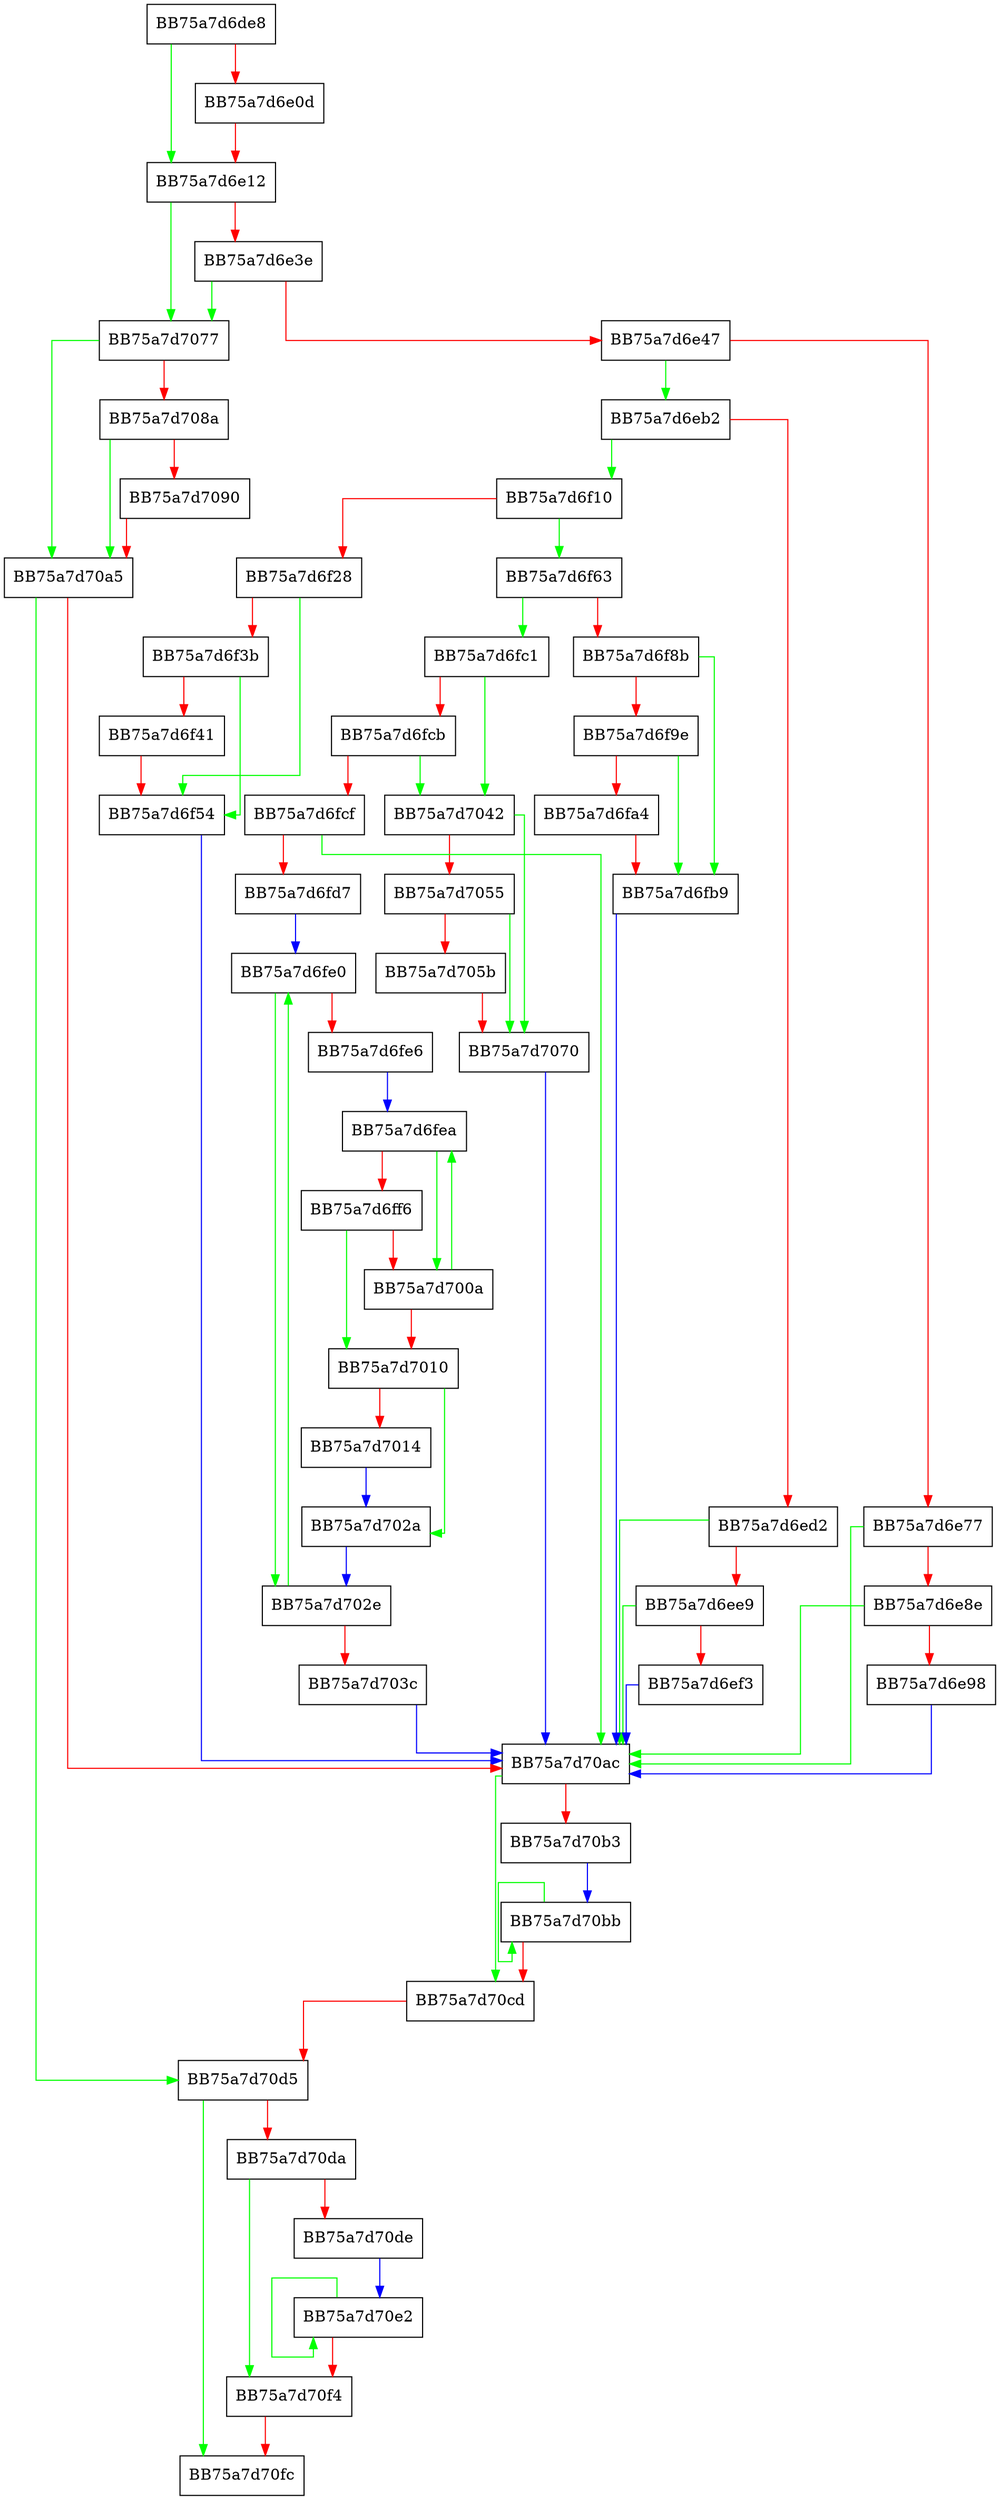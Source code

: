 digraph GetDOSDrivesMapping {
  node [shape="box"];
  graph [splines=ortho];
  BB75a7d6de8 -> BB75a7d6e12 [color="green"];
  BB75a7d6de8 -> BB75a7d6e0d [color="red"];
  BB75a7d6e0d -> BB75a7d6e12 [color="red"];
  BB75a7d6e12 -> BB75a7d7077 [color="green"];
  BB75a7d6e12 -> BB75a7d6e3e [color="red"];
  BB75a7d6e3e -> BB75a7d7077 [color="green"];
  BB75a7d6e3e -> BB75a7d6e47 [color="red"];
  BB75a7d6e47 -> BB75a7d6eb2 [color="green"];
  BB75a7d6e47 -> BB75a7d6e77 [color="red"];
  BB75a7d6e77 -> BB75a7d70ac [color="green"];
  BB75a7d6e77 -> BB75a7d6e8e [color="red"];
  BB75a7d6e8e -> BB75a7d70ac [color="green"];
  BB75a7d6e8e -> BB75a7d6e98 [color="red"];
  BB75a7d6e98 -> BB75a7d70ac [color="blue"];
  BB75a7d6eb2 -> BB75a7d6f10 [color="green"];
  BB75a7d6eb2 -> BB75a7d6ed2 [color="red"];
  BB75a7d6ed2 -> BB75a7d70ac [color="green"];
  BB75a7d6ed2 -> BB75a7d6ee9 [color="red"];
  BB75a7d6ee9 -> BB75a7d70ac [color="green"];
  BB75a7d6ee9 -> BB75a7d6ef3 [color="red"];
  BB75a7d6ef3 -> BB75a7d70ac [color="blue"];
  BB75a7d6f10 -> BB75a7d6f63 [color="green"];
  BB75a7d6f10 -> BB75a7d6f28 [color="red"];
  BB75a7d6f28 -> BB75a7d6f54 [color="green"];
  BB75a7d6f28 -> BB75a7d6f3b [color="red"];
  BB75a7d6f3b -> BB75a7d6f54 [color="green"];
  BB75a7d6f3b -> BB75a7d6f41 [color="red"];
  BB75a7d6f41 -> BB75a7d6f54 [color="red"];
  BB75a7d6f54 -> BB75a7d70ac [color="blue"];
  BB75a7d6f63 -> BB75a7d6fc1 [color="green"];
  BB75a7d6f63 -> BB75a7d6f8b [color="red"];
  BB75a7d6f8b -> BB75a7d6fb9 [color="green"];
  BB75a7d6f8b -> BB75a7d6f9e [color="red"];
  BB75a7d6f9e -> BB75a7d6fb9 [color="green"];
  BB75a7d6f9e -> BB75a7d6fa4 [color="red"];
  BB75a7d6fa4 -> BB75a7d6fb9 [color="red"];
  BB75a7d6fb9 -> BB75a7d70ac [color="blue"];
  BB75a7d6fc1 -> BB75a7d7042 [color="green"];
  BB75a7d6fc1 -> BB75a7d6fcb [color="red"];
  BB75a7d6fcb -> BB75a7d7042 [color="green"];
  BB75a7d6fcb -> BB75a7d6fcf [color="red"];
  BB75a7d6fcf -> BB75a7d70ac [color="green"];
  BB75a7d6fcf -> BB75a7d6fd7 [color="red"];
  BB75a7d6fd7 -> BB75a7d6fe0 [color="blue"];
  BB75a7d6fe0 -> BB75a7d702e [color="green"];
  BB75a7d6fe0 -> BB75a7d6fe6 [color="red"];
  BB75a7d6fe6 -> BB75a7d6fea [color="blue"];
  BB75a7d6fea -> BB75a7d700a [color="green"];
  BB75a7d6fea -> BB75a7d6ff6 [color="red"];
  BB75a7d6ff6 -> BB75a7d7010 [color="green"];
  BB75a7d6ff6 -> BB75a7d700a [color="red"];
  BB75a7d700a -> BB75a7d6fea [color="green"];
  BB75a7d700a -> BB75a7d7010 [color="red"];
  BB75a7d7010 -> BB75a7d702a [color="green"];
  BB75a7d7010 -> BB75a7d7014 [color="red"];
  BB75a7d7014 -> BB75a7d702a [color="blue"];
  BB75a7d702a -> BB75a7d702e [color="blue"];
  BB75a7d702e -> BB75a7d6fe0 [color="green"];
  BB75a7d702e -> BB75a7d703c [color="red"];
  BB75a7d703c -> BB75a7d70ac [color="blue"];
  BB75a7d7042 -> BB75a7d7070 [color="green"];
  BB75a7d7042 -> BB75a7d7055 [color="red"];
  BB75a7d7055 -> BB75a7d7070 [color="green"];
  BB75a7d7055 -> BB75a7d705b [color="red"];
  BB75a7d705b -> BB75a7d7070 [color="red"];
  BB75a7d7070 -> BB75a7d70ac [color="blue"];
  BB75a7d7077 -> BB75a7d70a5 [color="green"];
  BB75a7d7077 -> BB75a7d708a [color="red"];
  BB75a7d708a -> BB75a7d70a5 [color="green"];
  BB75a7d708a -> BB75a7d7090 [color="red"];
  BB75a7d7090 -> BB75a7d70a5 [color="red"];
  BB75a7d70a5 -> BB75a7d70d5 [color="green"];
  BB75a7d70a5 -> BB75a7d70ac [color="red"];
  BB75a7d70ac -> BB75a7d70cd [color="green"];
  BB75a7d70ac -> BB75a7d70b3 [color="red"];
  BB75a7d70b3 -> BB75a7d70bb [color="blue"];
  BB75a7d70bb -> BB75a7d70bb [color="green"];
  BB75a7d70bb -> BB75a7d70cd [color="red"];
  BB75a7d70cd -> BB75a7d70d5 [color="red"];
  BB75a7d70d5 -> BB75a7d70fc [color="green"];
  BB75a7d70d5 -> BB75a7d70da [color="red"];
  BB75a7d70da -> BB75a7d70f4 [color="green"];
  BB75a7d70da -> BB75a7d70de [color="red"];
  BB75a7d70de -> BB75a7d70e2 [color="blue"];
  BB75a7d70e2 -> BB75a7d70e2 [color="green"];
  BB75a7d70e2 -> BB75a7d70f4 [color="red"];
  BB75a7d70f4 -> BB75a7d70fc [color="red"];
}